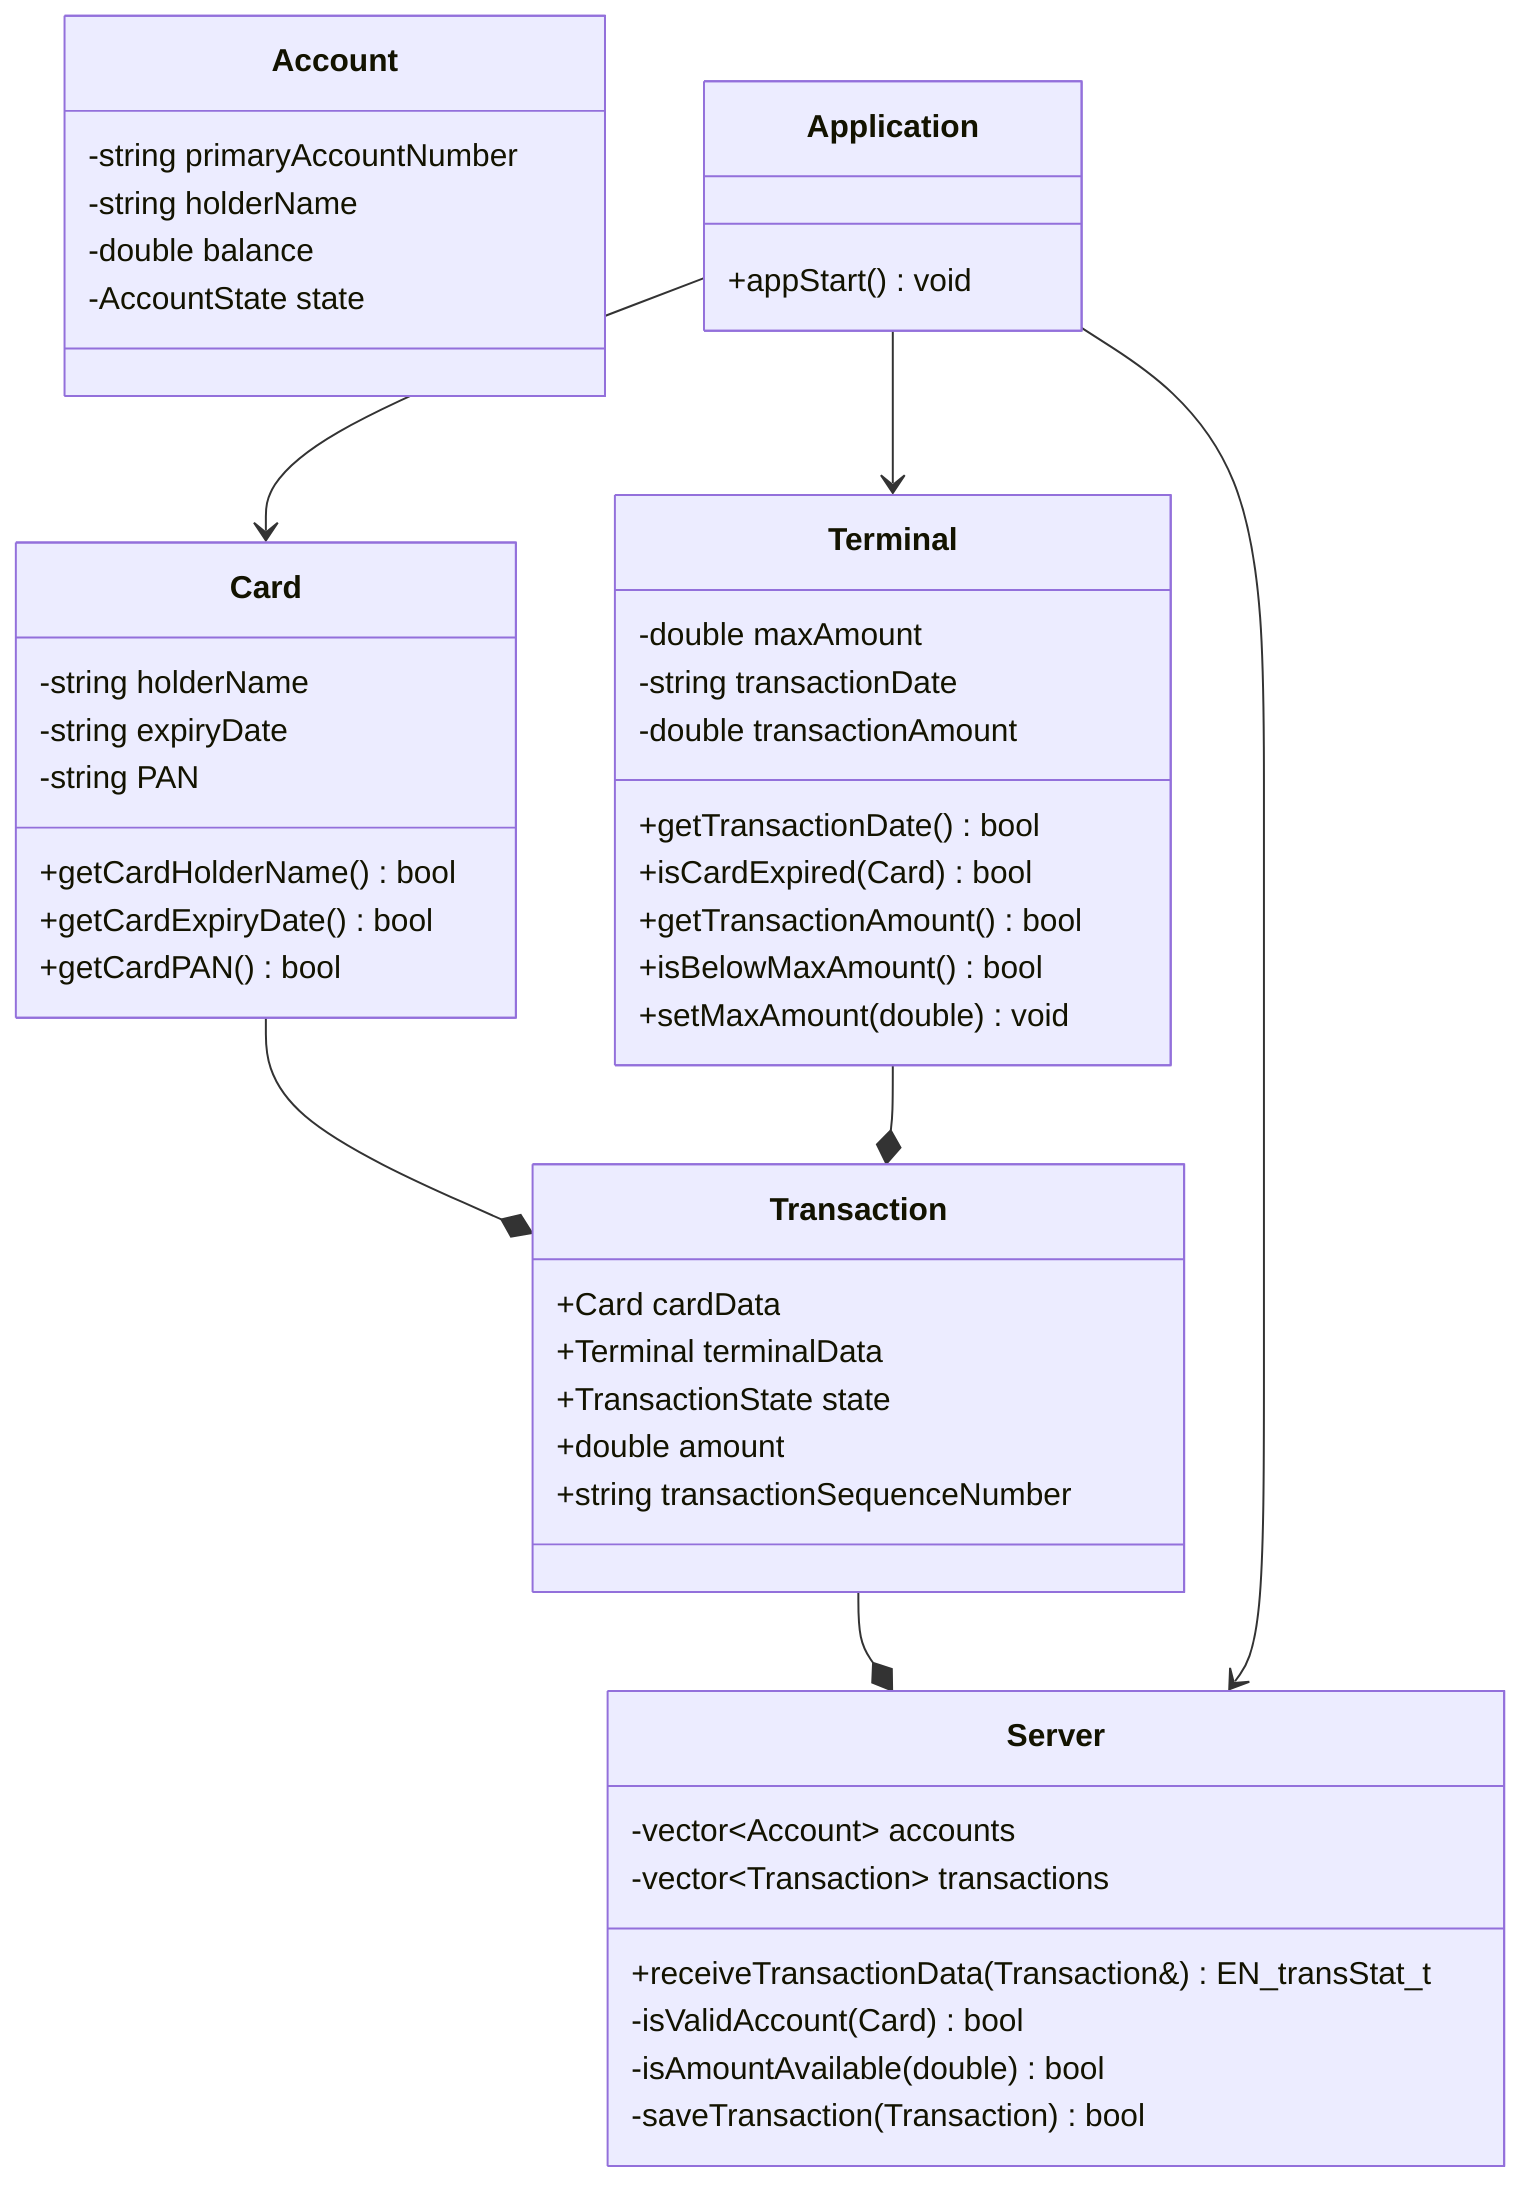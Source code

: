 classDiagram
    class Card {
        -string holderName
        -string expiryDate
        -string PAN
        +getCardHolderName() bool
        +getCardExpiryDate() bool
        +getCardPAN() bool
    }

    class Terminal {
        -double maxAmount
        -string transactionDate
        -double transactionAmount
        +getTransactionDate() bool
        +isCardExpired(Card) bool
        +getTransactionAmount() bool
        +isBelowMaxAmount() bool
        +setMaxAmount(double) void
    }

    class Transaction {
        +Card cardData
        +Terminal terminalData
        +TransactionState state
        +double amount
        +string transactionSequenceNumber
    }

    class Server {
        -vector~Account~ accounts
        -vector~Transaction~ transactions
        +receiveTransactionData(Transaction&) EN_transStat_t
        -isValidAccount(Card) bool
        -isAmountAvailable(double) bool
        -saveTransaction(Transaction) bool
    }

    class Account {
        -string primaryAccountNumber
        -string holderName
        -double balance
        -AccountState state
    }

    class Application {
        +appStart() void
    }

    Transaction --* Server
    Card --* Transaction
    Terminal --* Transaction
    Application --> Server
    Application --> Terminal
    Application --> Card